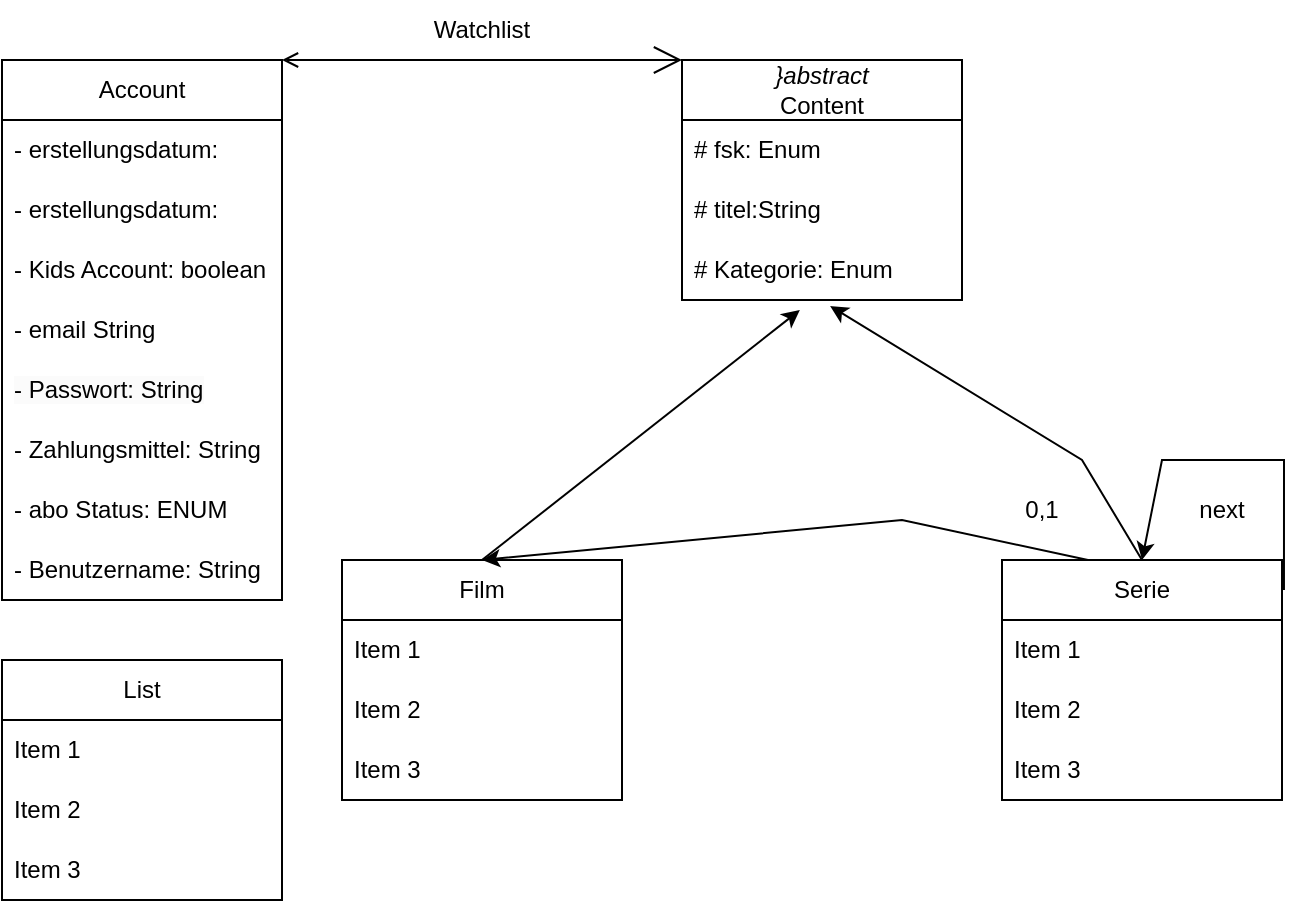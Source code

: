 <mxfile version="24.0.7" type="github">
  <diagram name="Page-1" id="oEAZGj61iKcYDO0g3LSp">
    <mxGraphModel dx="954" dy="530" grid="1" gridSize="10" guides="1" tooltips="1" connect="1" arrows="1" fold="1" page="1" pageScale="1" pageWidth="1169" pageHeight="826" math="0" shadow="0">
      <root>
        <mxCell id="0" />
        <mxCell id="1" parent="0" />
        <mxCell id="yQLUCkZRIKrmV6NLwZtg-2" value="Account" style="swimlane;fontStyle=0;childLayout=stackLayout;horizontal=1;startSize=30;horizontalStack=0;resizeParent=1;resizeParentMax=0;resizeLast=0;collapsible=1;marginBottom=0;whiteSpace=wrap;html=1;" vertex="1" parent="1">
          <mxGeometry x="420" y="120" width="140" height="270" as="geometry" />
        </mxCell>
        <mxCell id="yQLUCkZRIKrmV6NLwZtg-25" value="- erstellungsdatum:&amp;nbsp;" style="text;strokeColor=none;fillColor=none;align=left;verticalAlign=middle;spacingLeft=4;spacingRight=4;overflow=hidden;points=[[0,0.5],[1,0.5]];portConstraint=eastwest;rotatable=0;whiteSpace=wrap;html=1;" vertex="1" parent="yQLUCkZRIKrmV6NLwZtg-2">
          <mxGeometry y="30" width="140" height="30" as="geometry" />
        </mxCell>
        <mxCell id="yQLUCkZRIKrmV6NLwZtg-24" value="- erstellungsdatum:" style="text;strokeColor=none;fillColor=none;align=left;verticalAlign=middle;spacingLeft=4;spacingRight=4;overflow=hidden;points=[[0,0.5],[1,0.5]];portConstraint=eastwest;rotatable=0;whiteSpace=wrap;html=1;" vertex="1" parent="yQLUCkZRIKrmV6NLwZtg-2">
          <mxGeometry y="60" width="140" height="30" as="geometry" />
        </mxCell>
        <mxCell id="yQLUCkZRIKrmV6NLwZtg-23" value="- Kids Account: boolean" style="text;strokeColor=none;fillColor=none;align=left;verticalAlign=middle;spacingLeft=4;spacingRight=4;overflow=hidden;points=[[0,0.5],[1,0.5]];portConstraint=eastwest;rotatable=0;whiteSpace=wrap;html=1;" vertex="1" parent="yQLUCkZRIKrmV6NLwZtg-2">
          <mxGeometry y="90" width="140" height="30" as="geometry" />
        </mxCell>
        <mxCell id="yQLUCkZRIKrmV6NLwZtg-20" value="- email String" style="text;strokeColor=none;fillColor=none;align=left;verticalAlign=middle;spacingLeft=4;spacingRight=4;overflow=hidden;points=[[0,0.5],[1,0.5]];portConstraint=eastwest;rotatable=0;whiteSpace=wrap;html=1;" vertex="1" parent="yQLUCkZRIKrmV6NLwZtg-2">
          <mxGeometry y="120" width="140" height="30" as="geometry" />
        </mxCell>
        <mxCell id="yQLUCkZRIKrmV6NLwZtg-19" value="&lt;span style=&quot;color: rgb(0, 0, 0); font-family: Helvetica; font-size: 12px; font-style: normal; font-variant-ligatures: normal; font-variant-caps: normal; font-weight: 400; letter-spacing: normal; orphans: 2; text-align: left; text-indent: 0px; text-transform: none; widows: 2; word-spacing: 0px; -webkit-text-stroke-width: 0px; white-space: normal; background-color: rgb(251, 251, 251); text-decoration-thickness: initial; text-decoration-style: initial; text-decoration-color: initial; display: inline !important; float: none;&quot;&gt;- Passwort: String&lt;/span&gt;" style="text;strokeColor=none;fillColor=none;align=left;verticalAlign=middle;spacingLeft=4;spacingRight=4;overflow=hidden;points=[[0,0.5],[1,0.5]];portConstraint=eastwest;rotatable=0;whiteSpace=wrap;html=1;" vertex="1" parent="yQLUCkZRIKrmV6NLwZtg-2">
          <mxGeometry y="150" width="140" height="30" as="geometry" />
        </mxCell>
        <mxCell id="yQLUCkZRIKrmV6NLwZtg-18" value="- Zahlungsmittel: String" style="text;strokeColor=none;fillColor=none;align=left;verticalAlign=middle;spacingLeft=4;spacingRight=4;overflow=hidden;points=[[0,0.5],[1,0.5]];portConstraint=eastwest;rotatable=0;whiteSpace=wrap;html=1;" vertex="1" parent="yQLUCkZRIKrmV6NLwZtg-2">
          <mxGeometry y="180" width="140" height="30" as="geometry" />
        </mxCell>
        <mxCell id="yQLUCkZRIKrmV6NLwZtg-17" value="- abo Status: ENUM" style="text;strokeColor=none;fillColor=none;align=left;verticalAlign=middle;spacingLeft=4;spacingRight=4;overflow=hidden;points=[[0,0.5],[1,0.5]];portConstraint=eastwest;rotatable=0;whiteSpace=wrap;html=1;" vertex="1" parent="yQLUCkZRIKrmV6NLwZtg-2">
          <mxGeometry y="210" width="140" height="30" as="geometry" />
        </mxCell>
        <mxCell id="yQLUCkZRIKrmV6NLwZtg-16" value="- Benutzername: String" style="text;strokeColor=none;fillColor=none;align=left;verticalAlign=middle;spacingLeft=4;spacingRight=4;overflow=hidden;points=[[0,0.5],[1,0.5]];portConstraint=eastwest;rotatable=0;whiteSpace=wrap;html=1;" vertex="1" parent="yQLUCkZRIKrmV6NLwZtg-2">
          <mxGeometry y="240" width="140" height="30" as="geometry" />
        </mxCell>
        <mxCell id="yQLUCkZRIKrmV6NLwZtg-27" value="Film" style="swimlane;fontStyle=0;childLayout=stackLayout;horizontal=1;startSize=30;horizontalStack=0;resizeParent=1;resizeParentMax=0;resizeLast=0;collapsible=1;marginBottom=0;whiteSpace=wrap;html=1;" vertex="1" parent="1">
          <mxGeometry x="590" y="370" width="140" height="120" as="geometry" />
        </mxCell>
        <mxCell id="yQLUCkZRIKrmV6NLwZtg-28" value="Item 1" style="text;strokeColor=none;fillColor=none;align=left;verticalAlign=middle;spacingLeft=4;spacingRight=4;overflow=hidden;points=[[0,0.5],[1,0.5]];portConstraint=eastwest;rotatable=0;whiteSpace=wrap;html=1;" vertex="1" parent="yQLUCkZRIKrmV6NLwZtg-27">
          <mxGeometry y="30" width="140" height="30" as="geometry" />
        </mxCell>
        <mxCell id="yQLUCkZRIKrmV6NLwZtg-29" value="Item 2" style="text;strokeColor=none;fillColor=none;align=left;verticalAlign=middle;spacingLeft=4;spacingRight=4;overflow=hidden;points=[[0,0.5],[1,0.5]];portConstraint=eastwest;rotatable=0;whiteSpace=wrap;html=1;" vertex="1" parent="yQLUCkZRIKrmV6NLwZtg-27">
          <mxGeometry y="60" width="140" height="30" as="geometry" />
        </mxCell>
        <mxCell id="yQLUCkZRIKrmV6NLwZtg-30" value="Item 3" style="text;strokeColor=none;fillColor=none;align=left;verticalAlign=middle;spacingLeft=4;spacingRight=4;overflow=hidden;points=[[0,0.5],[1,0.5]];portConstraint=eastwest;rotatable=0;whiteSpace=wrap;html=1;" vertex="1" parent="yQLUCkZRIKrmV6NLwZtg-27">
          <mxGeometry y="90" width="140" height="30" as="geometry" />
        </mxCell>
        <mxCell id="yQLUCkZRIKrmV6NLwZtg-31" value="&lt;i&gt;}abstract&lt;/i&gt;&lt;br&gt;Content" style="swimlane;fontStyle=0;childLayout=stackLayout;horizontal=1;startSize=30;horizontalStack=0;resizeParent=1;resizeParentMax=0;resizeLast=0;collapsible=1;marginBottom=0;whiteSpace=wrap;html=1;" vertex="1" parent="1">
          <mxGeometry x="760" y="120" width="140" height="120" as="geometry" />
        </mxCell>
        <mxCell id="yQLUCkZRIKrmV6NLwZtg-32" value="# fsk: Enum" style="text;strokeColor=none;fillColor=none;align=left;verticalAlign=middle;spacingLeft=4;spacingRight=4;overflow=hidden;points=[[0,0.5],[1,0.5]];portConstraint=eastwest;rotatable=0;whiteSpace=wrap;html=1;" vertex="1" parent="yQLUCkZRIKrmV6NLwZtg-31">
          <mxGeometry y="30" width="140" height="30" as="geometry" />
        </mxCell>
        <mxCell id="yQLUCkZRIKrmV6NLwZtg-33" value="# titel:String" style="text;strokeColor=none;fillColor=none;align=left;verticalAlign=middle;spacingLeft=4;spacingRight=4;overflow=hidden;points=[[0,0.5],[1,0.5]];portConstraint=eastwest;rotatable=0;whiteSpace=wrap;html=1;" vertex="1" parent="yQLUCkZRIKrmV6NLwZtg-31">
          <mxGeometry y="60" width="140" height="30" as="geometry" />
        </mxCell>
        <mxCell id="yQLUCkZRIKrmV6NLwZtg-34" value="# Kategorie: Enum" style="text;strokeColor=none;fillColor=none;align=left;verticalAlign=middle;spacingLeft=4;spacingRight=4;overflow=hidden;points=[[0,0.5],[1,0.5]];portConstraint=eastwest;rotatable=0;whiteSpace=wrap;html=1;" vertex="1" parent="yQLUCkZRIKrmV6NLwZtg-31">
          <mxGeometry y="90" width="140" height="30" as="geometry" />
        </mxCell>
        <mxCell id="yQLUCkZRIKrmV6NLwZtg-35" value="Serie" style="swimlane;fontStyle=0;childLayout=stackLayout;horizontal=1;startSize=30;horizontalStack=0;resizeParent=1;resizeParentMax=0;resizeLast=0;collapsible=1;marginBottom=0;whiteSpace=wrap;html=1;" vertex="1" parent="1">
          <mxGeometry x="920" y="370" width="140" height="120" as="geometry" />
        </mxCell>
        <mxCell id="yQLUCkZRIKrmV6NLwZtg-36" value="Item 1" style="text;strokeColor=none;fillColor=none;align=left;verticalAlign=middle;spacingLeft=4;spacingRight=4;overflow=hidden;points=[[0,0.5],[1,0.5]];portConstraint=eastwest;rotatable=0;whiteSpace=wrap;html=1;" vertex="1" parent="yQLUCkZRIKrmV6NLwZtg-35">
          <mxGeometry y="30" width="140" height="30" as="geometry" />
        </mxCell>
        <mxCell id="yQLUCkZRIKrmV6NLwZtg-37" value="Item 2" style="text;strokeColor=none;fillColor=none;align=left;verticalAlign=middle;spacingLeft=4;spacingRight=4;overflow=hidden;points=[[0,0.5],[1,0.5]];portConstraint=eastwest;rotatable=0;whiteSpace=wrap;html=1;" vertex="1" parent="yQLUCkZRIKrmV6NLwZtg-35">
          <mxGeometry y="60" width="140" height="30" as="geometry" />
        </mxCell>
        <mxCell id="yQLUCkZRIKrmV6NLwZtg-38" value="Item 3" style="text;strokeColor=none;fillColor=none;align=left;verticalAlign=middle;spacingLeft=4;spacingRight=4;overflow=hidden;points=[[0,0.5],[1,0.5]];portConstraint=eastwest;rotatable=0;whiteSpace=wrap;html=1;" vertex="1" parent="yQLUCkZRIKrmV6NLwZtg-35">
          <mxGeometry y="90" width="140" height="30" as="geometry" />
        </mxCell>
        <mxCell id="yQLUCkZRIKrmV6NLwZtg-39" value="" style="endArrow=classic;html=1;rounded=0;exitX=0.5;exitY=0;exitDx=0;exitDy=0;entryX=0.421;entryY=1.167;entryDx=0;entryDy=0;entryPerimeter=0;" edge="1" parent="1" source="yQLUCkZRIKrmV6NLwZtg-27" target="yQLUCkZRIKrmV6NLwZtg-34">
          <mxGeometry width="50" height="50" relative="1" as="geometry">
            <mxPoint x="570" y="280" as="sourcePoint" />
            <mxPoint x="800" y="330" as="targetPoint" />
          </mxGeometry>
        </mxCell>
        <mxCell id="yQLUCkZRIKrmV6NLwZtg-40" value="" style="endArrow=classic;html=1;rounded=0;exitX=0.5;exitY=0;exitDx=0;exitDy=0;entryX=0.529;entryY=1.1;entryDx=0;entryDy=0;entryPerimeter=0;" edge="1" parent="1" source="yQLUCkZRIKrmV6NLwZtg-35" target="yQLUCkZRIKrmV6NLwZtg-34">
          <mxGeometry width="50" height="50" relative="1" as="geometry">
            <mxPoint x="570" y="280" as="sourcePoint" />
            <mxPoint x="840" y="330" as="targetPoint" />
            <Array as="points">
              <mxPoint x="960" y="320" />
            </Array>
          </mxGeometry>
        </mxCell>
        <mxCell id="yQLUCkZRIKrmV6NLwZtg-43" value="" style="endArrow=classic;html=1;rounded=0;exitX=1.007;exitY=0.125;exitDx=0;exitDy=0;exitPerimeter=0;entryX=0.5;entryY=0;entryDx=0;entryDy=0;" edge="1" parent="1" source="yQLUCkZRIKrmV6NLwZtg-35" target="yQLUCkZRIKrmV6NLwZtg-35">
          <mxGeometry width="50" height="50" relative="1" as="geometry">
            <mxPoint x="770" y="280" as="sourcePoint" />
            <mxPoint x="970" y="330" as="targetPoint" />
            <Array as="points">
              <mxPoint x="1061" y="320" />
              <mxPoint x="1000" y="320" />
            </Array>
          </mxGeometry>
        </mxCell>
        <mxCell id="yQLUCkZRIKrmV6NLwZtg-44" value="next" style="text;html=1;align=center;verticalAlign=middle;whiteSpace=wrap;rounded=0;" vertex="1" parent="1">
          <mxGeometry x="1000" y="330" width="60" height="30" as="geometry" />
        </mxCell>
        <mxCell id="yQLUCkZRIKrmV6NLwZtg-45" value="" style="endArrow=classic;html=1;rounded=0;exitX=0.307;exitY=0;exitDx=0;exitDy=0;entryX=0.5;entryY=0;entryDx=0;entryDy=0;exitPerimeter=0;" edge="1" parent="1" source="yQLUCkZRIKrmV6NLwZtg-35" target="yQLUCkZRIKrmV6NLwZtg-27">
          <mxGeometry width="50" height="50" relative="1" as="geometry">
            <mxPoint x="770" y="280" as="sourcePoint" />
            <mxPoint x="780" y="340" as="targetPoint" />
            <Array as="points">
              <mxPoint x="870" y="350" />
            </Array>
          </mxGeometry>
        </mxCell>
        <mxCell id="yQLUCkZRIKrmV6NLwZtg-46" value="0,1" style="text;html=1;align=center;verticalAlign=middle;whiteSpace=wrap;rounded=0;" vertex="1" parent="1">
          <mxGeometry x="910" y="330" width="60" height="30" as="geometry" />
        </mxCell>
        <mxCell id="yQLUCkZRIKrmV6NLwZtg-47" value="List" style="swimlane;fontStyle=0;childLayout=stackLayout;horizontal=1;startSize=30;horizontalStack=0;resizeParent=1;resizeParentMax=0;resizeLast=0;collapsible=1;marginBottom=0;whiteSpace=wrap;html=1;" vertex="1" parent="1">
          <mxGeometry x="420" y="420" width="140" height="120" as="geometry" />
        </mxCell>
        <mxCell id="yQLUCkZRIKrmV6NLwZtg-48" value="Item 1" style="text;strokeColor=none;fillColor=none;align=left;verticalAlign=middle;spacingLeft=4;spacingRight=4;overflow=hidden;points=[[0,0.5],[1,0.5]];portConstraint=eastwest;rotatable=0;whiteSpace=wrap;html=1;" vertex="1" parent="yQLUCkZRIKrmV6NLwZtg-47">
          <mxGeometry y="30" width="140" height="30" as="geometry" />
        </mxCell>
        <mxCell id="yQLUCkZRIKrmV6NLwZtg-49" value="Item 2" style="text;strokeColor=none;fillColor=none;align=left;verticalAlign=middle;spacingLeft=4;spacingRight=4;overflow=hidden;points=[[0,0.5],[1,0.5]];portConstraint=eastwest;rotatable=0;whiteSpace=wrap;html=1;" vertex="1" parent="yQLUCkZRIKrmV6NLwZtg-47">
          <mxGeometry y="60" width="140" height="30" as="geometry" />
        </mxCell>
        <mxCell id="yQLUCkZRIKrmV6NLwZtg-50" value="Item 3" style="text;strokeColor=none;fillColor=none;align=left;verticalAlign=middle;spacingLeft=4;spacingRight=4;overflow=hidden;points=[[0,0.5],[1,0.5]];portConstraint=eastwest;rotatable=0;whiteSpace=wrap;html=1;" vertex="1" parent="yQLUCkZRIKrmV6NLwZtg-47">
          <mxGeometry y="90" width="140" height="30" as="geometry" />
        </mxCell>
        <mxCell id="yQLUCkZRIKrmV6NLwZtg-53" value="" style="endArrow=open;endFill=0;endSize=12;html=1;rounded=0;entryX=0;entryY=0;entryDx=0;entryDy=0;startArrow=open;startFill=0;exitX=1;exitY=0;exitDx=0;exitDy=0;targetPerimeterSpacing=12;sourcePerimeterSpacing=6;" edge="1" parent="1" source="yQLUCkZRIKrmV6NLwZtg-2" target="yQLUCkZRIKrmV6NLwZtg-31">
          <mxGeometry width="160" relative="1" as="geometry">
            <mxPoint x="610" y="160" as="sourcePoint" />
            <mxPoint x="740" y="140" as="targetPoint" />
          </mxGeometry>
        </mxCell>
        <mxCell id="yQLUCkZRIKrmV6NLwZtg-55" value="Watchlist" style="text;html=1;align=center;verticalAlign=middle;whiteSpace=wrap;rounded=0;" vertex="1" parent="1">
          <mxGeometry x="630" y="90" width="60" height="30" as="geometry" />
        </mxCell>
      </root>
    </mxGraphModel>
  </diagram>
</mxfile>
